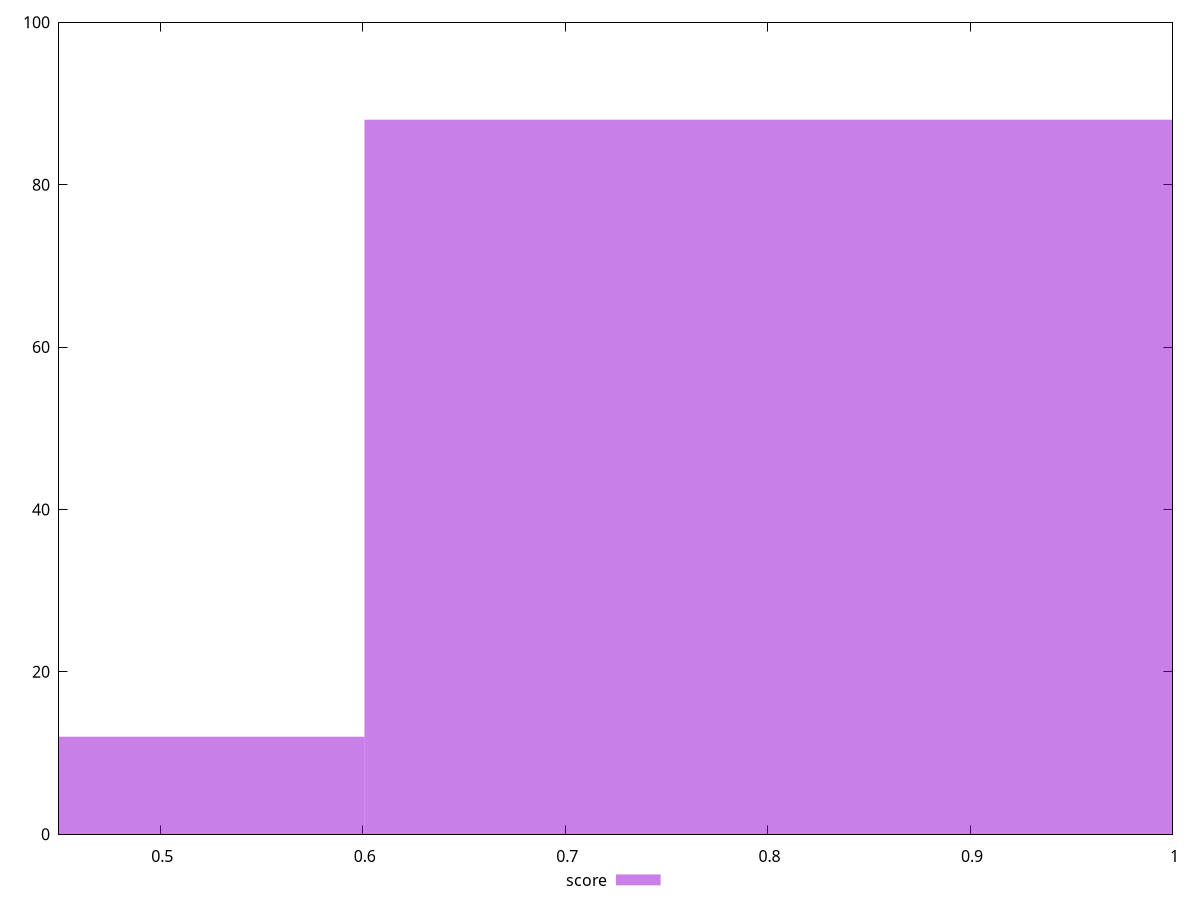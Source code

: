 reset

$score <<EOF
0.4005866469012846 12
0.8011732938025692 88
EOF

set key outside below
set boxwidth 0.4005866469012846
set xrange [0.45:1]
set yrange [0:100]
set trange [0:100]
set style fill transparent solid 0.5 noborder
set terminal svg size 640, 490 enhanced background rgb 'white'
set output "report_00013_2021-02-09T12-04-24.940Z/uses-http2/samples/pages+cached/score/histogram.svg"

plot $score title "score" with boxes

reset
